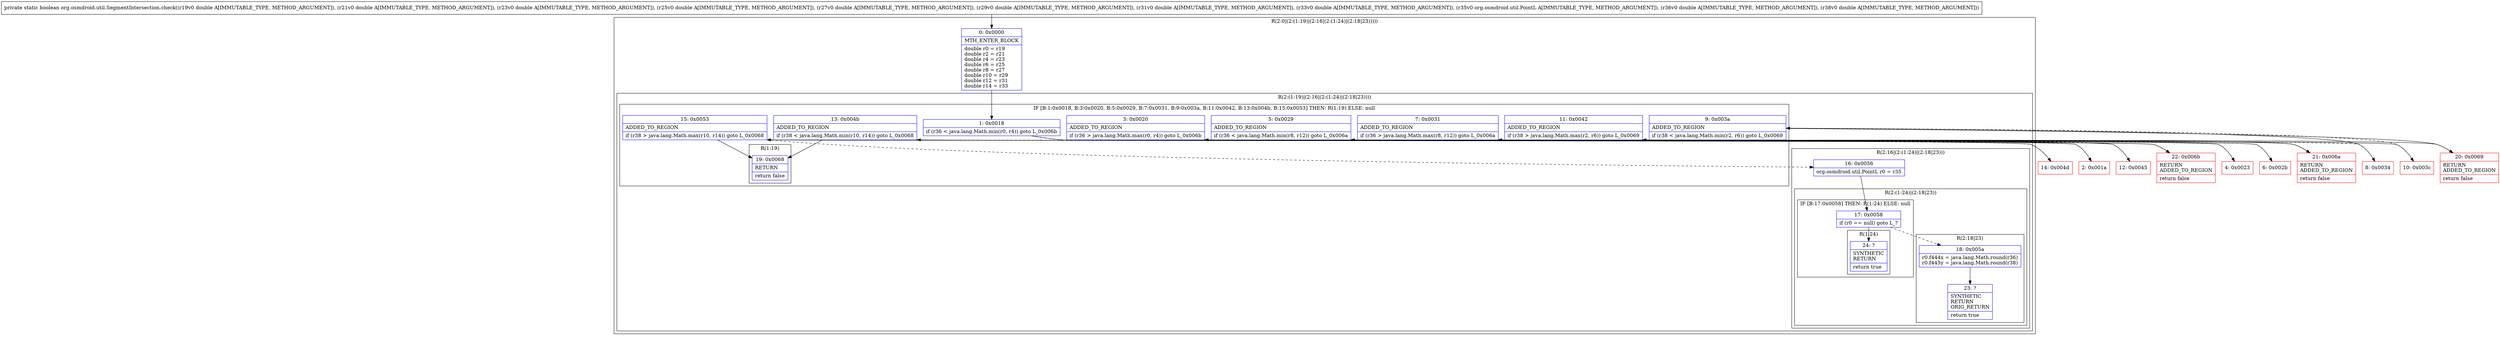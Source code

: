 digraph "CFG fororg.osmdroid.util.SegmentIntersection.check(DDDDDDDDLorg\/osmdroid\/util\/PointL;DD)Z" {
subgraph cluster_Region_1823593648 {
label = "R(2:0|(2:(1:19)|(2:16|(2:(1:24)|(2:18|23)))))";
node [shape=record,color=blue];
Node_0 [shape=record,label="{0\:\ 0x0000|MTH_ENTER_BLOCK\l|double r0 = r19\ldouble r2 = r21\ldouble r4 = r23\ldouble r6 = r25\ldouble r8 = r27\ldouble r10 = r29\ldouble r12 = r31\ldouble r14 = r33\l}"];
subgraph cluster_Region_1163442283 {
label = "R(2:(1:19)|(2:16|(2:(1:24)|(2:18|23))))";
node [shape=record,color=blue];
subgraph cluster_IfRegion_730459086 {
label = "IF [B:1:0x0018, B:3:0x0020, B:5:0x0029, B:7:0x0031, B:9:0x003a, B:11:0x0042, B:13:0x004b, B:15:0x0053] THEN: R(1:19) ELSE: null";
node [shape=record,color=blue];
Node_1 [shape=record,label="{1\:\ 0x0018|if (r36 \< java.lang.Math.min(r0, r4)) goto L_0x006b\l}"];
Node_3 [shape=record,label="{3\:\ 0x0020|ADDED_TO_REGION\l|if (r36 \> java.lang.Math.max(r0, r4)) goto L_0x006b\l}"];
Node_5 [shape=record,label="{5\:\ 0x0029|ADDED_TO_REGION\l|if (r36 \< java.lang.Math.min(r8, r12)) goto L_0x006a\l}"];
Node_7 [shape=record,label="{7\:\ 0x0031|ADDED_TO_REGION\l|if (r36 \> java.lang.Math.max(r8, r12)) goto L_0x006a\l}"];
Node_9 [shape=record,label="{9\:\ 0x003a|ADDED_TO_REGION\l|if (r38 \< java.lang.Math.min(r2, r6)) goto L_0x0069\l}"];
Node_11 [shape=record,label="{11\:\ 0x0042|ADDED_TO_REGION\l|if (r38 \> java.lang.Math.max(r2, r6)) goto L_0x0069\l}"];
Node_13 [shape=record,label="{13\:\ 0x004b|ADDED_TO_REGION\l|if (r38 \< java.lang.Math.min(r10, r14)) goto L_0x0068\l}"];
Node_15 [shape=record,label="{15\:\ 0x0053|ADDED_TO_REGION\l|if (r38 \> java.lang.Math.max(r10, r14)) goto L_0x0068\l}"];
subgraph cluster_Region_691795518 {
label = "R(1:19)";
node [shape=record,color=blue];
Node_19 [shape=record,label="{19\:\ 0x0068|RETURN\l|return false\l}"];
}
}
subgraph cluster_Region_1929477132 {
label = "R(2:16|(2:(1:24)|(2:18|23)))";
node [shape=record,color=blue];
Node_16 [shape=record,label="{16\:\ 0x0056|org.osmdroid.util.PointL r0 = r35\l}"];
subgraph cluster_Region_233318238 {
label = "R(2:(1:24)|(2:18|23))";
node [shape=record,color=blue];
subgraph cluster_IfRegion_164967920 {
label = "IF [B:17:0x0058] THEN: R(1:24) ELSE: null";
node [shape=record,color=blue];
Node_17 [shape=record,label="{17\:\ 0x0058|if (r0 == null) goto L_?\l}"];
subgraph cluster_Region_178964185 {
label = "R(1:24)";
node [shape=record,color=blue];
Node_24 [shape=record,label="{24\:\ ?|SYNTHETIC\lRETURN\l|return true\l}"];
}
}
subgraph cluster_Region_1797481518 {
label = "R(2:18|23)";
node [shape=record,color=blue];
Node_18 [shape=record,label="{18\:\ 0x005a|r0.f444x = java.lang.Math.round(r36)\lr0.f445y = java.lang.Math.round(r38)\l}"];
Node_23 [shape=record,label="{23\:\ ?|SYNTHETIC\lRETURN\lORIG_RETURN\l|return true\l}"];
}
}
}
}
}
Node_2 [shape=record,color=red,label="{2\:\ 0x001a}"];
Node_4 [shape=record,color=red,label="{4\:\ 0x0023}"];
Node_6 [shape=record,color=red,label="{6\:\ 0x002b}"];
Node_8 [shape=record,color=red,label="{8\:\ 0x0034}"];
Node_10 [shape=record,color=red,label="{10\:\ 0x003c}"];
Node_12 [shape=record,color=red,label="{12\:\ 0x0045}"];
Node_14 [shape=record,color=red,label="{14\:\ 0x004d}"];
Node_20 [shape=record,color=red,label="{20\:\ 0x0069|RETURN\lADDED_TO_REGION\l|return false\l}"];
Node_21 [shape=record,color=red,label="{21\:\ 0x006a|RETURN\lADDED_TO_REGION\l|return false\l}"];
Node_22 [shape=record,color=red,label="{22\:\ 0x006b|RETURN\lADDED_TO_REGION\l|return false\l}"];
MethodNode[shape=record,label="{private static boolean org.osmdroid.util.SegmentIntersection.check((r19v0 double A[IMMUTABLE_TYPE, METHOD_ARGUMENT]), (r21v0 double A[IMMUTABLE_TYPE, METHOD_ARGUMENT]), (r23v0 double A[IMMUTABLE_TYPE, METHOD_ARGUMENT]), (r25v0 double A[IMMUTABLE_TYPE, METHOD_ARGUMENT]), (r27v0 double A[IMMUTABLE_TYPE, METHOD_ARGUMENT]), (r29v0 double A[IMMUTABLE_TYPE, METHOD_ARGUMENT]), (r31v0 double A[IMMUTABLE_TYPE, METHOD_ARGUMENT]), (r33v0 double A[IMMUTABLE_TYPE, METHOD_ARGUMENT]), (r35v0 org.osmdroid.util.PointL A[IMMUTABLE_TYPE, METHOD_ARGUMENT]), (r36v0 double A[IMMUTABLE_TYPE, METHOD_ARGUMENT]), (r38v0 double A[IMMUTABLE_TYPE, METHOD_ARGUMENT])) }"];
MethodNode -> Node_0;
Node_0 -> Node_1;
Node_1 -> Node_2[style=dashed];
Node_1 -> Node_22;
Node_3 -> Node_4[style=dashed];
Node_3 -> Node_22;
Node_5 -> Node_6[style=dashed];
Node_5 -> Node_21;
Node_7 -> Node_8[style=dashed];
Node_7 -> Node_21;
Node_9 -> Node_10[style=dashed];
Node_9 -> Node_20;
Node_11 -> Node_12[style=dashed];
Node_11 -> Node_20;
Node_13 -> Node_14[style=dashed];
Node_13 -> Node_19;
Node_15 -> Node_16[style=dashed];
Node_15 -> Node_19;
Node_16 -> Node_17;
Node_17 -> Node_18[style=dashed];
Node_17 -> Node_24;
Node_18 -> Node_23;
Node_2 -> Node_3;
Node_4 -> Node_5;
Node_6 -> Node_7;
Node_8 -> Node_9;
Node_10 -> Node_11;
Node_12 -> Node_13;
Node_14 -> Node_15;
}

